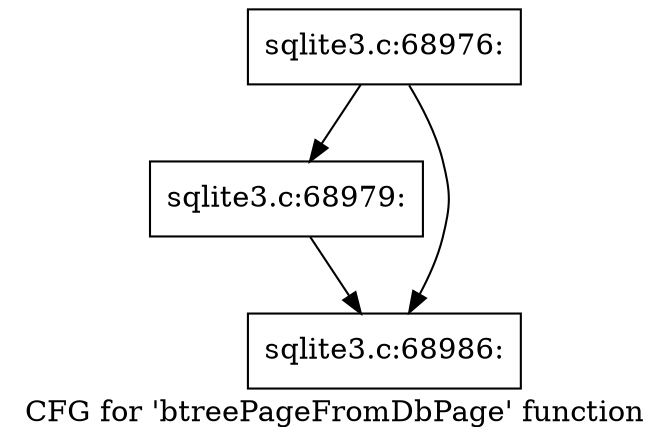 digraph "CFG for 'btreePageFromDbPage' function" {
	label="CFG for 'btreePageFromDbPage' function";

	Node0x55c0f5986b60 [shape=record,label="{sqlite3.c:68976:}"];
	Node0x55c0f5986b60 -> Node0x55c0f774dca0;
	Node0x55c0f5986b60 -> Node0x55c0f774dcf0;
	Node0x55c0f774dca0 [shape=record,label="{sqlite3.c:68979:}"];
	Node0x55c0f774dca0 -> Node0x55c0f774dcf0;
	Node0x55c0f774dcf0 [shape=record,label="{sqlite3.c:68986:}"];
}
